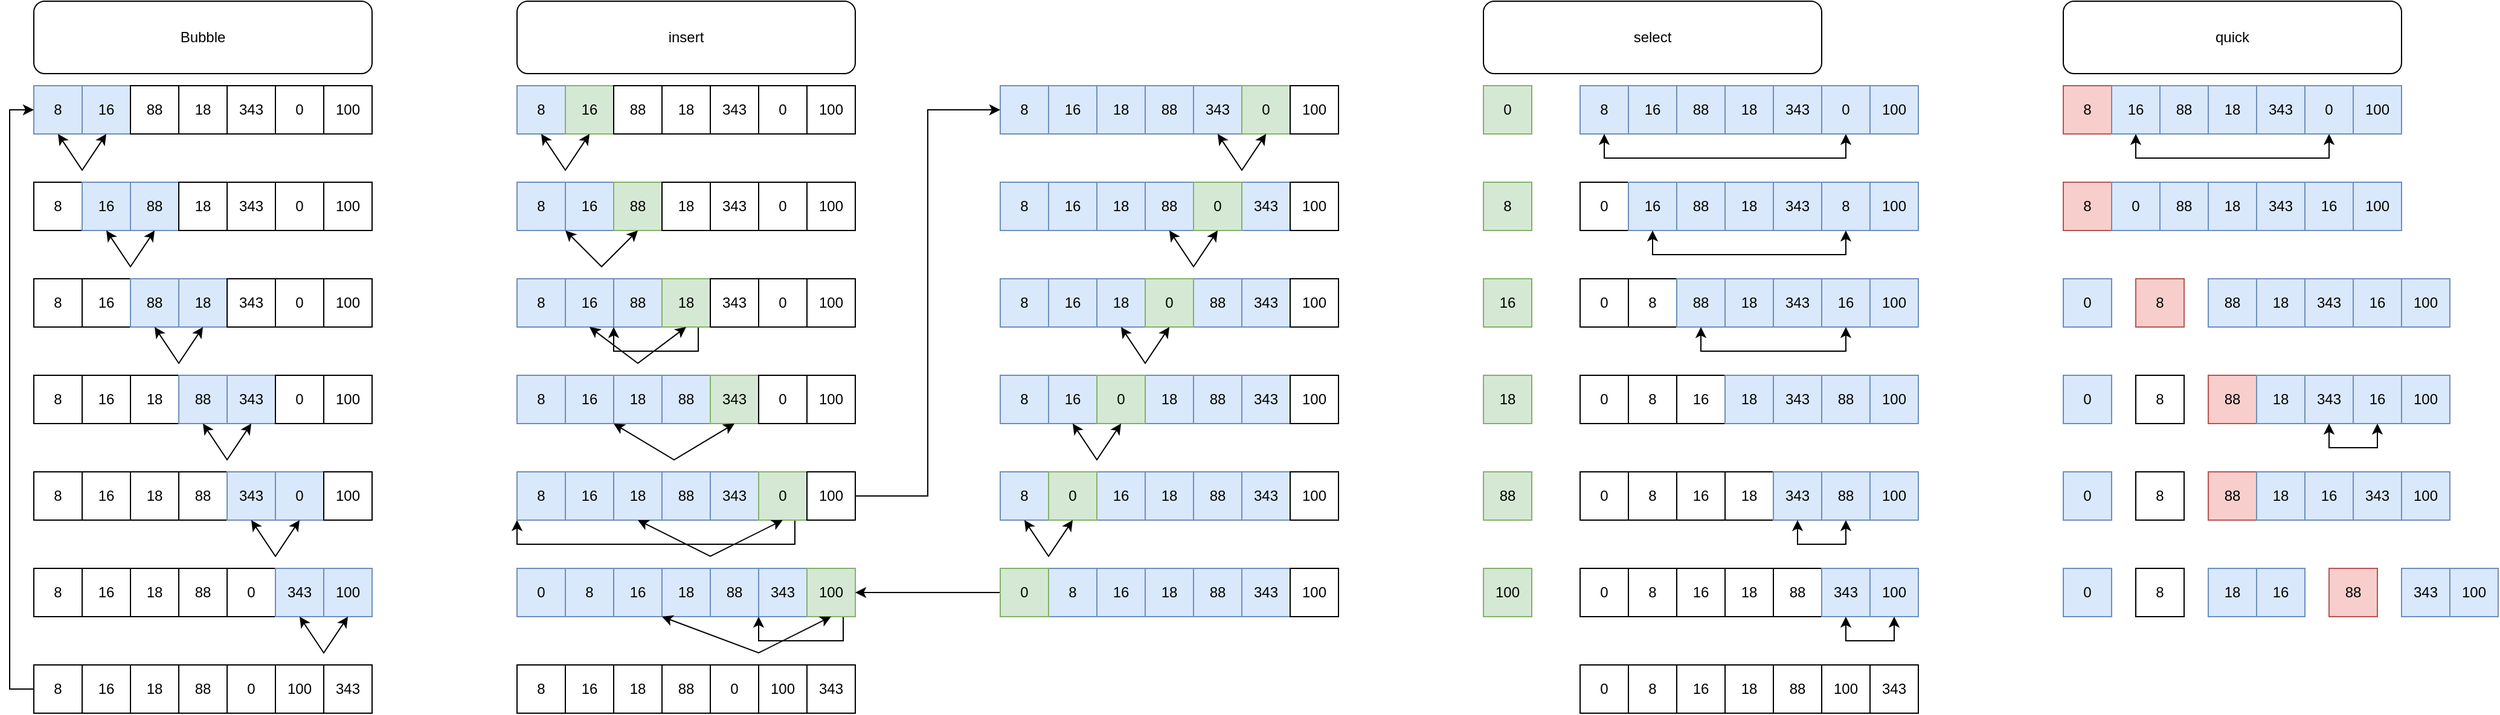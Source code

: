 <mxfile version="21.6.3" type="device">
  <diagram name="페이지-1" id="9Ugc8Tu3NFu7fM_Yn_jP">
    <mxGraphModel dx="989" dy="545" grid="1" gridSize="10" guides="1" tooltips="1" connect="1" arrows="1" fold="1" page="1" pageScale="1" pageWidth="827" pageHeight="1169" math="0" shadow="0">
      <root>
        <mxCell id="0" />
        <mxCell id="1" parent="0" />
        <mxCell id="U962CbWCgU4uKYsuo5xB-1" value="8" style="rounded=0;whiteSpace=wrap;html=1;fillColor=#dae8fc;strokeColor=#6c8ebf;" vertex="1" parent="1">
          <mxGeometry x="40" y="80" width="40" height="40" as="geometry" />
        </mxCell>
        <mxCell id="U962CbWCgU4uKYsuo5xB-2" value="16" style="rounded=0;whiteSpace=wrap;html=1;fillColor=#dae8fc;strokeColor=#6c8ebf;" vertex="1" parent="1">
          <mxGeometry x="80" y="80" width="40" height="40" as="geometry" />
        </mxCell>
        <mxCell id="U962CbWCgU4uKYsuo5xB-3" value="88" style="rounded=0;whiteSpace=wrap;html=1;" vertex="1" parent="1">
          <mxGeometry x="120" y="80" width="40" height="40" as="geometry" />
        </mxCell>
        <mxCell id="U962CbWCgU4uKYsuo5xB-4" value="18" style="rounded=0;whiteSpace=wrap;html=1;" vertex="1" parent="1">
          <mxGeometry x="160" y="80" width="40" height="40" as="geometry" />
        </mxCell>
        <mxCell id="U962CbWCgU4uKYsuo5xB-5" value="343" style="rounded=0;whiteSpace=wrap;html=1;" vertex="1" parent="1">
          <mxGeometry x="200" y="80" width="40" height="40" as="geometry" />
        </mxCell>
        <mxCell id="U962CbWCgU4uKYsuo5xB-6" value="0" style="rounded=0;whiteSpace=wrap;html=1;" vertex="1" parent="1">
          <mxGeometry x="240" y="80" width="40" height="40" as="geometry" />
        </mxCell>
        <mxCell id="U962CbWCgU4uKYsuo5xB-7" value="100" style="rounded=0;whiteSpace=wrap;html=1;" vertex="1" parent="1">
          <mxGeometry x="280" y="80" width="40" height="40" as="geometry" />
        </mxCell>
        <mxCell id="U962CbWCgU4uKYsuo5xB-9" value="" style="endArrow=classic;startArrow=classic;html=1;rounded=0;entryX=0.5;entryY=1;entryDx=0;entryDy=0;exitX=0.5;exitY=1;exitDx=0;exitDy=0;" edge="1" parent="1" source="U962CbWCgU4uKYsuo5xB-1" target="U962CbWCgU4uKYsuo5xB-2">
          <mxGeometry width="50" height="50" relative="1" as="geometry">
            <mxPoint x="40" y="150" as="sourcePoint" />
            <mxPoint x="110" y="140" as="targetPoint" />
            <Array as="points">
              <mxPoint x="80" y="150" />
            </Array>
          </mxGeometry>
        </mxCell>
        <mxCell id="U962CbWCgU4uKYsuo5xB-10" value="8" style="rounded=0;whiteSpace=wrap;html=1;" vertex="1" parent="1">
          <mxGeometry x="40" y="160" width="40" height="40" as="geometry" />
        </mxCell>
        <mxCell id="U962CbWCgU4uKYsuo5xB-11" value="16" style="rounded=0;whiteSpace=wrap;html=1;fillColor=#dae8fc;strokeColor=#6c8ebf;" vertex="1" parent="1">
          <mxGeometry x="80" y="160" width="40" height="40" as="geometry" />
        </mxCell>
        <mxCell id="U962CbWCgU4uKYsuo5xB-12" value="88" style="rounded=0;whiteSpace=wrap;html=1;fillColor=#dae8fc;strokeColor=#6c8ebf;" vertex="1" parent="1">
          <mxGeometry x="120" y="160" width="40" height="40" as="geometry" />
        </mxCell>
        <mxCell id="U962CbWCgU4uKYsuo5xB-13" value="18" style="rounded=0;whiteSpace=wrap;html=1;" vertex="1" parent="1">
          <mxGeometry x="160" y="160" width="40" height="40" as="geometry" />
        </mxCell>
        <mxCell id="U962CbWCgU4uKYsuo5xB-14" value="343" style="rounded=0;whiteSpace=wrap;html=1;" vertex="1" parent="1">
          <mxGeometry x="200" y="160" width="40" height="40" as="geometry" />
        </mxCell>
        <mxCell id="U962CbWCgU4uKYsuo5xB-15" value="0" style="rounded=0;whiteSpace=wrap;html=1;" vertex="1" parent="1">
          <mxGeometry x="240" y="160" width="40" height="40" as="geometry" />
        </mxCell>
        <mxCell id="U962CbWCgU4uKYsuo5xB-16" value="100" style="rounded=0;whiteSpace=wrap;html=1;" vertex="1" parent="1">
          <mxGeometry x="280" y="160" width="40" height="40" as="geometry" />
        </mxCell>
        <mxCell id="U962CbWCgU4uKYsuo5xB-17" value="" style="endArrow=classic;startArrow=classic;html=1;rounded=0;entryX=0.5;entryY=1;entryDx=0;entryDy=0;exitX=0.5;exitY=1;exitDx=0;exitDy=0;" edge="1" parent="1">
          <mxGeometry width="50" height="50" relative="1" as="geometry">
            <mxPoint x="100" y="200" as="sourcePoint" />
            <mxPoint x="140" y="200" as="targetPoint" />
            <Array as="points">
              <mxPoint x="120" y="230" />
            </Array>
          </mxGeometry>
        </mxCell>
        <mxCell id="U962CbWCgU4uKYsuo5xB-18" value="8" style="rounded=0;whiteSpace=wrap;html=1;" vertex="1" parent="1">
          <mxGeometry x="40" y="240" width="40" height="40" as="geometry" />
        </mxCell>
        <mxCell id="U962CbWCgU4uKYsuo5xB-19" value="16" style="rounded=0;whiteSpace=wrap;html=1;" vertex="1" parent="1">
          <mxGeometry x="80" y="240" width="40" height="40" as="geometry" />
        </mxCell>
        <mxCell id="U962CbWCgU4uKYsuo5xB-20" value="88" style="rounded=0;whiteSpace=wrap;html=1;fillColor=#dae8fc;strokeColor=#6c8ebf;" vertex="1" parent="1">
          <mxGeometry x="120" y="240" width="40" height="40" as="geometry" />
        </mxCell>
        <mxCell id="U962CbWCgU4uKYsuo5xB-21" value="18" style="rounded=0;whiteSpace=wrap;html=1;fillColor=#dae8fc;strokeColor=#6c8ebf;" vertex="1" parent="1">
          <mxGeometry x="160" y="240" width="40" height="40" as="geometry" />
        </mxCell>
        <mxCell id="U962CbWCgU4uKYsuo5xB-22" value="343" style="rounded=0;whiteSpace=wrap;html=1;" vertex="1" parent="1">
          <mxGeometry x="200" y="240" width="40" height="40" as="geometry" />
        </mxCell>
        <mxCell id="U962CbWCgU4uKYsuo5xB-23" value="0" style="rounded=0;whiteSpace=wrap;html=1;" vertex="1" parent="1">
          <mxGeometry x="240" y="240" width="40" height="40" as="geometry" />
        </mxCell>
        <mxCell id="U962CbWCgU4uKYsuo5xB-24" value="100" style="rounded=0;whiteSpace=wrap;html=1;" vertex="1" parent="1">
          <mxGeometry x="280" y="240" width="40" height="40" as="geometry" />
        </mxCell>
        <mxCell id="U962CbWCgU4uKYsuo5xB-25" value="" style="endArrow=classic;startArrow=classic;html=1;rounded=0;entryX=0.5;entryY=1;entryDx=0;entryDy=0;exitX=0.5;exitY=1;exitDx=0;exitDy=0;" edge="1" parent="1">
          <mxGeometry width="50" height="50" relative="1" as="geometry">
            <mxPoint x="140" y="280" as="sourcePoint" />
            <mxPoint x="180" y="280" as="targetPoint" />
            <Array as="points">
              <mxPoint x="160" y="310" />
            </Array>
          </mxGeometry>
        </mxCell>
        <mxCell id="U962CbWCgU4uKYsuo5xB-26" value="8" style="rounded=0;whiteSpace=wrap;html=1;" vertex="1" parent="1">
          <mxGeometry x="40" y="320" width="40" height="40" as="geometry" />
        </mxCell>
        <mxCell id="U962CbWCgU4uKYsuo5xB-27" value="16" style="rounded=0;whiteSpace=wrap;html=1;" vertex="1" parent="1">
          <mxGeometry x="80" y="320" width="40" height="40" as="geometry" />
        </mxCell>
        <mxCell id="U962CbWCgU4uKYsuo5xB-28" value="18" style="rounded=0;whiteSpace=wrap;html=1;" vertex="1" parent="1">
          <mxGeometry x="120" y="320" width="40" height="40" as="geometry" />
        </mxCell>
        <mxCell id="U962CbWCgU4uKYsuo5xB-29" value="88" style="rounded=0;whiteSpace=wrap;html=1;fillColor=#dae8fc;strokeColor=#6c8ebf;" vertex="1" parent="1">
          <mxGeometry x="160" y="320" width="40" height="40" as="geometry" />
        </mxCell>
        <mxCell id="U962CbWCgU4uKYsuo5xB-30" value="343" style="rounded=0;whiteSpace=wrap;html=1;fillColor=#dae8fc;strokeColor=#6c8ebf;" vertex="1" parent="1">
          <mxGeometry x="200" y="320" width="40" height="40" as="geometry" />
        </mxCell>
        <mxCell id="U962CbWCgU4uKYsuo5xB-31" value="0" style="rounded=0;whiteSpace=wrap;html=1;" vertex="1" parent="1">
          <mxGeometry x="240" y="320" width="40" height="40" as="geometry" />
        </mxCell>
        <mxCell id="U962CbWCgU4uKYsuo5xB-32" value="100" style="rounded=0;whiteSpace=wrap;html=1;" vertex="1" parent="1">
          <mxGeometry x="280" y="320" width="40" height="40" as="geometry" />
        </mxCell>
        <mxCell id="U962CbWCgU4uKYsuo5xB-33" value="" style="endArrow=classic;startArrow=classic;html=1;rounded=0;entryX=0.5;entryY=1;entryDx=0;entryDy=0;exitX=0.5;exitY=1;exitDx=0;exitDy=0;" edge="1" parent="1">
          <mxGeometry width="50" height="50" relative="1" as="geometry">
            <mxPoint x="180" y="360" as="sourcePoint" />
            <mxPoint x="220" y="360" as="targetPoint" />
            <Array as="points">
              <mxPoint x="200" y="390" />
            </Array>
          </mxGeometry>
        </mxCell>
        <mxCell id="U962CbWCgU4uKYsuo5xB-34" value="8" style="rounded=0;whiteSpace=wrap;html=1;" vertex="1" parent="1">
          <mxGeometry x="40" y="400" width="40" height="40" as="geometry" />
        </mxCell>
        <mxCell id="U962CbWCgU4uKYsuo5xB-35" value="16" style="rounded=0;whiteSpace=wrap;html=1;" vertex="1" parent="1">
          <mxGeometry x="80" y="400" width="40" height="40" as="geometry" />
        </mxCell>
        <mxCell id="U962CbWCgU4uKYsuo5xB-36" value="18" style="rounded=0;whiteSpace=wrap;html=1;" vertex="1" parent="1">
          <mxGeometry x="120" y="400" width="40" height="40" as="geometry" />
        </mxCell>
        <mxCell id="U962CbWCgU4uKYsuo5xB-37" value="88" style="rounded=0;whiteSpace=wrap;html=1;" vertex="1" parent="1">
          <mxGeometry x="160" y="400" width="40" height="40" as="geometry" />
        </mxCell>
        <mxCell id="U962CbWCgU4uKYsuo5xB-38" value="343" style="rounded=0;whiteSpace=wrap;html=1;fillColor=#dae8fc;strokeColor=#6c8ebf;" vertex="1" parent="1">
          <mxGeometry x="200" y="400" width="40" height="40" as="geometry" />
        </mxCell>
        <mxCell id="U962CbWCgU4uKYsuo5xB-39" value="0" style="rounded=0;whiteSpace=wrap;html=1;fillColor=#dae8fc;strokeColor=#6c8ebf;" vertex="1" parent="1">
          <mxGeometry x="240" y="400" width="40" height="40" as="geometry" />
        </mxCell>
        <mxCell id="U962CbWCgU4uKYsuo5xB-40" value="100" style="rounded=0;whiteSpace=wrap;html=1;" vertex="1" parent="1">
          <mxGeometry x="280" y="400" width="40" height="40" as="geometry" />
        </mxCell>
        <mxCell id="U962CbWCgU4uKYsuo5xB-41" value="" style="endArrow=classic;startArrow=classic;html=1;rounded=0;entryX=0.5;entryY=1;entryDx=0;entryDy=0;exitX=0.5;exitY=1;exitDx=0;exitDy=0;" edge="1" parent="1">
          <mxGeometry width="50" height="50" relative="1" as="geometry">
            <mxPoint x="220" y="440" as="sourcePoint" />
            <mxPoint x="260" y="440" as="targetPoint" />
            <Array as="points">
              <mxPoint x="240" y="470" />
            </Array>
          </mxGeometry>
        </mxCell>
        <mxCell id="U962CbWCgU4uKYsuo5xB-42" value="8" style="rounded=0;whiteSpace=wrap;html=1;" vertex="1" parent="1">
          <mxGeometry x="40" y="480" width="40" height="40" as="geometry" />
        </mxCell>
        <mxCell id="U962CbWCgU4uKYsuo5xB-43" value="16" style="rounded=0;whiteSpace=wrap;html=1;" vertex="1" parent="1">
          <mxGeometry x="80" y="480" width="40" height="40" as="geometry" />
        </mxCell>
        <mxCell id="U962CbWCgU4uKYsuo5xB-44" value="18" style="rounded=0;whiteSpace=wrap;html=1;" vertex="1" parent="1">
          <mxGeometry x="120" y="480" width="40" height="40" as="geometry" />
        </mxCell>
        <mxCell id="U962CbWCgU4uKYsuo5xB-45" value="88" style="rounded=0;whiteSpace=wrap;html=1;" vertex="1" parent="1">
          <mxGeometry x="160" y="480" width="40" height="40" as="geometry" />
        </mxCell>
        <mxCell id="U962CbWCgU4uKYsuo5xB-46" value="0" style="rounded=0;whiteSpace=wrap;html=1;" vertex="1" parent="1">
          <mxGeometry x="200" y="480" width="40" height="40" as="geometry" />
        </mxCell>
        <mxCell id="U962CbWCgU4uKYsuo5xB-47" value="343" style="rounded=0;whiteSpace=wrap;html=1;fillColor=#dae8fc;strokeColor=#6c8ebf;" vertex="1" parent="1">
          <mxGeometry x="240" y="480" width="40" height="40" as="geometry" />
        </mxCell>
        <mxCell id="U962CbWCgU4uKYsuo5xB-48" value="100" style="rounded=0;whiteSpace=wrap;html=1;fillColor=#dae8fc;strokeColor=#6c8ebf;" vertex="1" parent="1">
          <mxGeometry x="280" y="480" width="40" height="40" as="geometry" />
        </mxCell>
        <mxCell id="U962CbWCgU4uKYsuo5xB-49" value="" style="endArrow=classic;startArrow=classic;html=1;rounded=0;entryX=0.5;entryY=1;entryDx=0;entryDy=0;exitX=0.5;exitY=1;exitDx=0;exitDy=0;" edge="1" parent="1">
          <mxGeometry width="50" height="50" relative="1" as="geometry">
            <mxPoint x="260" y="520" as="sourcePoint" />
            <mxPoint x="300" y="520" as="targetPoint" />
            <Array as="points">
              <mxPoint x="280" y="550" />
            </Array>
          </mxGeometry>
        </mxCell>
        <mxCell id="U962CbWCgU4uKYsuo5xB-58" style="edgeStyle=orthogonalEdgeStyle;rounded=0;orthogonalLoop=1;jettySize=auto;html=1;exitX=0;exitY=0.5;exitDx=0;exitDy=0;entryX=0;entryY=0.5;entryDx=0;entryDy=0;" edge="1" parent="1" source="U962CbWCgU4uKYsuo5xB-50" target="U962CbWCgU4uKYsuo5xB-1">
          <mxGeometry relative="1" as="geometry" />
        </mxCell>
        <mxCell id="U962CbWCgU4uKYsuo5xB-50" value="8" style="rounded=0;whiteSpace=wrap;html=1;" vertex="1" parent="1">
          <mxGeometry x="40" y="560" width="40" height="40" as="geometry" />
        </mxCell>
        <mxCell id="U962CbWCgU4uKYsuo5xB-51" value="16" style="rounded=0;whiteSpace=wrap;html=1;" vertex="1" parent="1">
          <mxGeometry x="80" y="560" width="40" height="40" as="geometry" />
        </mxCell>
        <mxCell id="U962CbWCgU4uKYsuo5xB-52" value="18" style="rounded=0;whiteSpace=wrap;html=1;" vertex="1" parent="1">
          <mxGeometry x="120" y="560" width="40" height="40" as="geometry" />
        </mxCell>
        <mxCell id="U962CbWCgU4uKYsuo5xB-53" value="88" style="rounded=0;whiteSpace=wrap;html=1;" vertex="1" parent="1">
          <mxGeometry x="160" y="560" width="40" height="40" as="geometry" />
        </mxCell>
        <mxCell id="U962CbWCgU4uKYsuo5xB-54" value="0" style="rounded=0;whiteSpace=wrap;html=1;" vertex="1" parent="1">
          <mxGeometry x="200" y="560" width="40" height="40" as="geometry" />
        </mxCell>
        <mxCell id="U962CbWCgU4uKYsuo5xB-55" value="100" style="rounded=0;whiteSpace=wrap;html=1;" vertex="1" parent="1">
          <mxGeometry x="240" y="560" width="40" height="40" as="geometry" />
        </mxCell>
        <mxCell id="U962CbWCgU4uKYsuo5xB-56" value="343" style="rounded=0;whiteSpace=wrap;html=1;" vertex="1" parent="1">
          <mxGeometry x="280" y="560" width="40" height="40" as="geometry" />
        </mxCell>
        <mxCell id="U962CbWCgU4uKYsuo5xB-59" value="8" style="rounded=0;whiteSpace=wrap;html=1;fillColor=#dae8fc;strokeColor=#6c8ebf;" vertex="1" parent="1">
          <mxGeometry x="440" y="80" width="40" height="40" as="geometry" />
        </mxCell>
        <mxCell id="U962CbWCgU4uKYsuo5xB-60" value="16" style="rounded=0;whiteSpace=wrap;html=1;fillColor=#d5e8d4;strokeColor=#82b366;" vertex="1" parent="1">
          <mxGeometry x="480" y="80" width="40" height="40" as="geometry" />
        </mxCell>
        <mxCell id="U962CbWCgU4uKYsuo5xB-61" value="88" style="rounded=0;whiteSpace=wrap;html=1;" vertex="1" parent="1">
          <mxGeometry x="520" y="80" width="40" height="40" as="geometry" />
        </mxCell>
        <mxCell id="U962CbWCgU4uKYsuo5xB-62" value="18" style="rounded=0;whiteSpace=wrap;html=1;" vertex="1" parent="1">
          <mxGeometry x="560" y="80" width="40" height="40" as="geometry" />
        </mxCell>
        <mxCell id="U962CbWCgU4uKYsuo5xB-63" value="343" style="rounded=0;whiteSpace=wrap;html=1;" vertex="1" parent="1">
          <mxGeometry x="600" y="80" width="40" height="40" as="geometry" />
        </mxCell>
        <mxCell id="U962CbWCgU4uKYsuo5xB-64" value="0" style="rounded=0;whiteSpace=wrap;html=1;" vertex="1" parent="1">
          <mxGeometry x="640" y="80" width="40" height="40" as="geometry" />
        </mxCell>
        <mxCell id="U962CbWCgU4uKYsuo5xB-65" value="100" style="rounded=0;whiteSpace=wrap;html=1;" vertex="1" parent="1">
          <mxGeometry x="680" y="80" width="40" height="40" as="geometry" />
        </mxCell>
        <mxCell id="U962CbWCgU4uKYsuo5xB-66" value="Bubble" style="rounded=1;whiteSpace=wrap;html=1;" vertex="1" parent="1">
          <mxGeometry x="40" y="10" width="280" height="60" as="geometry" />
        </mxCell>
        <mxCell id="U962CbWCgU4uKYsuo5xB-67" value="insert" style="rounded=1;whiteSpace=wrap;html=1;" vertex="1" parent="1">
          <mxGeometry x="440" y="10" width="280" height="60" as="geometry" />
        </mxCell>
        <mxCell id="U962CbWCgU4uKYsuo5xB-69" value="" style="endArrow=classic;startArrow=classic;html=1;rounded=0;entryX=0.5;entryY=1;entryDx=0;entryDy=0;exitX=0.5;exitY=1;exitDx=0;exitDy=0;" edge="1" parent="1">
          <mxGeometry width="50" height="50" relative="1" as="geometry">
            <mxPoint x="460" y="120" as="sourcePoint" />
            <mxPoint x="500" y="120" as="targetPoint" />
            <Array as="points">
              <mxPoint x="480" y="150" />
            </Array>
          </mxGeometry>
        </mxCell>
        <mxCell id="U962CbWCgU4uKYsuo5xB-70" value="8" style="rounded=0;whiteSpace=wrap;html=1;fillColor=#dae8fc;strokeColor=#6c8ebf;" vertex="1" parent="1">
          <mxGeometry x="440" y="160" width="40" height="40" as="geometry" />
        </mxCell>
        <mxCell id="U962CbWCgU4uKYsuo5xB-71" value="16" style="rounded=0;whiteSpace=wrap;html=1;fillColor=#dae8fc;strokeColor=#6c8ebf;" vertex="1" parent="1">
          <mxGeometry x="480" y="160" width="40" height="40" as="geometry" />
        </mxCell>
        <mxCell id="U962CbWCgU4uKYsuo5xB-72" value="88" style="rounded=0;whiteSpace=wrap;html=1;fillColor=#d5e8d4;strokeColor=#82b366;" vertex="1" parent="1">
          <mxGeometry x="520" y="160" width="40" height="40" as="geometry" />
        </mxCell>
        <mxCell id="U962CbWCgU4uKYsuo5xB-73" value="18" style="rounded=0;whiteSpace=wrap;html=1;" vertex="1" parent="1">
          <mxGeometry x="560" y="160" width="40" height="40" as="geometry" />
        </mxCell>
        <mxCell id="U962CbWCgU4uKYsuo5xB-74" value="343" style="rounded=0;whiteSpace=wrap;html=1;" vertex="1" parent="1">
          <mxGeometry x="600" y="160" width="40" height="40" as="geometry" />
        </mxCell>
        <mxCell id="U962CbWCgU4uKYsuo5xB-75" value="0" style="rounded=0;whiteSpace=wrap;html=1;" vertex="1" parent="1">
          <mxGeometry x="640" y="160" width="40" height="40" as="geometry" />
        </mxCell>
        <mxCell id="U962CbWCgU4uKYsuo5xB-76" value="100" style="rounded=0;whiteSpace=wrap;html=1;" vertex="1" parent="1">
          <mxGeometry x="680" y="160" width="40" height="40" as="geometry" />
        </mxCell>
        <mxCell id="U962CbWCgU4uKYsuo5xB-77" value="" style="endArrow=classic;startArrow=classic;html=1;rounded=0;entryX=0.5;entryY=1;entryDx=0;entryDy=0;exitX=1;exitY=1;exitDx=0;exitDy=0;" edge="1" parent="1" source="U962CbWCgU4uKYsuo5xB-70" target="U962CbWCgU4uKYsuo5xB-72">
          <mxGeometry width="50" height="50" relative="1" as="geometry">
            <mxPoint x="460" y="200" as="sourcePoint" />
            <mxPoint x="500" y="200" as="targetPoint" />
            <Array as="points">
              <mxPoint x="510" y="230" />
            </Array>
          </mxGeometry>
        </mxCell>
        <mxCell id="U962CbWCgU4uKYsuo5xB-78" value="8" style="rounded=0;whiteSpace=wrap;html=1;fillColor=#dae8fc;strokeColor=#6c8ebf;" vertex="1" parent="1">
          <mxGeometry x="440" y="240" width="40" height="40" as="geometry" />
        </mxCell>
        <mxCell id="U962CbWCgU4uKYsuo5xB-79" value="16" style="rounded=0;whiteSpace=wrap;html=1;fillColor=#dae8fc;strokeColor=#6c8ebf;" vertex="1" parent="1">
          <mxGeometry x="480" y="240" width="40" height="40" as="geometry" />
        </mxCell>
        <mxCell id="U962CbWCgU4uKYsuo5xB-80" value="88" style="rounded=0;whiteSpace=wrap;html=1;fillColor=#dae8fc;strokeColor=#6c8ebf;" vertex="1" parent="1">
          <mxGeometry x="520" y="240" width="40" height="40" as="geometry" />
        </mxCell>
        <mxCell id="U962CbWCgU4uKYsuo5xB-86" style="edgeStyle=orthogonalEdgeStyle;rounded=0;orthogonalLoop=1;jettySize=auto;html=1;exitX=0.75;exitY=1;exitDx=0;exitDy=0;entryX=0;entryY=1;entryDx=0;entryDy=0;" edge="1" parent="1" source="U962CbWCgU4uKYsuo5xB-81" target="U962CbWCgU4uKYsuo5xB-80">
          <mxGeometry relative="1" as="geometry" />
        </mxCell>
        <mxCell id="U962CbWCgU4uKYsuo5xB-81" value="18" style="rounded=0;whiteSpace=wrap;html=1;fillColor=#d5e8d4;strokeColor=#82b366;" vertex="1" parent="1">
          <mxGeometry x="560" y="240" width="40" height="40" as="geometry" />
        </mxCell>
        <mxCell id="U962CbWCgU4uKYsuo5xB-82" value="343" style="rounded=0;whiteSpace=wrap;html=1;" vertex="1" parent="1">
          <mxGeometry x="600" y="240" width="40" height="40" as="geometry" />
        </mxCell>
        <mxCell id="U962CbWCgU4uKYsuo5xB-83" value="0" style="rounded=0;whiteSpace=wrap;html=1;" vertex="1" parent="1">
          <mxGeometry x="640" y="240" width="40" height="40" as="geometry" />
        </mxCell>
        <mxCell id="U962CbWCgU4uKYsuo5xB-84" value="100" style="rounded=0;whiteSpace=wrap;html=1;" vertex="1" parent="1">
          <mxGeometry x="680" y="240" width="40" height="40" as="geometry" />
        </mxCell>
        <mxCell id="U962CbWCgU4uKYsuo5xB-85" value="" style="endArrow=classic;startArrow=classic;html=1;rounded=0;entryX=0.5;entryY=1;entryDx=0;entryDy=0;exitX=0.5;exitY=1;exitDx=0;exitDy=0;" edge="1" parent="1" source="U962CbWCgU4uKYsuo5xB-79" target="U962CbWCgU4uKYsuo5xB-81">
          <mxGeometry width="50" height="50" relative="1" as="geometry">
            <mxPoint x="460" y="280" as="sourcePoint" />
            <mxPoint x="500" y="280" as="targetPoint" />
            <Array as="points">
              <mxPoint x="540" y="310" />
            </Array>
          </mxGeometry>
        </mxCell>
        <mxCell id="U962CbWCgU4uKYsuo5xB-87" value="8" style="rounded=0;whiteSpace=wrap;html=1;fillColor=#dae8fc;strokeColor=#6c8ebf;" vertex="1" parent="1">
          <mxGeometry x="440" y="320" width="40" height="40" as="geometry" />
        </mxCell>
        <mxCell id="U962CbWCgU4uKYsuo5xB-88" value="16" style="rounded=0;whiteSpace=wrap;html=1;fillColor=#dae8fc;strokeColor=#6c8ebf;" vertex="1" parent="1">
          <mxGeometry x="480" y="320" width="40" height="40" as="geometry" />
        </mxCell>
        <mxCell id="U962CbWCgU4uKYsuo5xB-89" value="88" style="rounded=0;whiteSpace=wrap;html=1;fillColor=#dae8fc;strokeColor=#6c8ebf;" vertex="1" parent="1">
          <mxGeometry x="560" y="320" width="40" height="40" as="geometry" />
        </mxCell>
        <mxCell id="U962CbWCgU4uKYsuo5xB-91" value="18" style="rounded=0;whiteSpace=wrap;html=1;fillColor=#dae8fc;strokeColor=#6c8ebf;" vertex="1" parent="1">
          <mxGeometry x="520" y="320" width="40" height="40" as="geometry" />
        </mxCell>
        <mxCell id="U962CbWCgU4uKYsuo5xB-92" value="343" style="rounded=0;whiteSpace=wrap;html=1;fillColor=#d5e8d4;strokeColor=#82b366;" vertex="1" parent="1">
          <mxGeometry x="600" y="320" width="40" height="40" as="geometry" />
        </mxCell>
        <mxCell id="U962CbWCgU4uKYsuo5xB-93" value="0" style="rounded=0;whiteSpace=wrap;html=1;" vertex="1" parent="1">
          <mxGeometry x="640" y="320" width="40" height="40" as="geometry" />
        </mxCell>
        <mxCell id="U962CbWCgU4uKYsuo5xB-94" value="100" style="rounded=0;whiteSpace=wrap;html=1;" vertex="1" parent="1">
          <mxGeometry x="680" y="320" width="40" height="40" as="geometry" />
        </mxCell>
        <mxCell id="U962CbWCgU4uKYsuo5xB-95" value="" style="endArrow=classic;startArrow=classic;html=1;rounded=0;entryX=0.5;entryY=1;entryDx=0;entryDy=0;exitX=1;exitY=1;exitDx=0;exitDy=0;" edge="1" parent="1" source="U962CbWCgU4uKYsuo5xB-88" target="U962CbWCgU4uKYsuo5xB-92">
          <mxGeometry width="50" height="50" relative="1" as="geometry">
            <mxPoint x="460" y="360" as="sourcePoint" />
            <mxPoint x="500" y="360" as="targetPoint" />
            <Array as="points">
              <mxPoint x="570" y="390" />
            </Array>
          </mxGeometry>
        </mxCell>
        <mxCell id="U962CbWCgU4uKYsuo5xB-96" value="8" style="rounded=0;whiteSpace=wrap;html=1;fillColor=#dae8fc;strokeColor=#6c8ebf;" vertex="1" parent="1">
          <mxGeometry x="440" y="400" width="40" height="40" as="geometry" />
        </mxCell>
        <mxCell id="U962CbWCgU4uKYsuo5xB-97" value="16" style="rounded=0;whiteSpace=wrap;html=1;fillColor=#dae8fc;strokeColor=#6c8ebf;" vertex="1" parent="1">
          <mxGeometry x="480" y="400" width="40" height="40" as="geometry" />
        </mxCell>
        <mxCell id="U962CbWCgU4uKYsuo5xB-98" value="88" style="rounded=0;whiteSpace=wrap;html=1;fillColor=#dae8fc;strokeColor=#6c8ebf;" vertex="1" parent="1">
          <mxGeometry x="560" y="400" width="40" height="40" as="geometry" />
        </mxCell>
        <mxCell id="U962CbWCgU4uKYsuo5xB-99" value="18" style="rounded=0;whiteSpace=wrap;html=1;fillColor=#dae8fc;strokeColor=#6c8ebf;" vertex="1" parent="1">
          <mxGeometry x="520" y="400" width="40" height="40" as="geometry" />
        </mxCell>
        <mxCell id="U962CbWCgU4uKYsuo5xB-100" value="343" style="rounded=0;whiteSpace=wrap;html=1;fillColor=#dae8fc;strokeColor=#6c8ebf;" vertex="1" parent="1">
          <mxGeometry x="600" y="400" width="40" height="40" as="geometry" />
        </mxCell>
        <mxCell id="U962CbWCgU4uKYsuo5xB-104" style="edgeStyle=orthogonalEdgeStyle;rounded=0;orthogonalLoop=1;jettySize=auto;html=1;exitX=0.75;exitY=1;exitDx=0;exitDy=0;entryX=0;entryY=1;entryDx=0;entryDy=0;" edge="1" parent="1" source="U962CbWCgU4uKYsuo5xB-101" target="U962CbWCgU4uKYsuo5xB-96">
          <mxGeometry relative="1" as="geometry" />
        </mxCell>
        <mxCell id="U962CbWCgU4uKYsuo5xB-101" value="0" style="rounded=0;whiteSpace=wrap;html=1;fillColor=#d5e8d4;strokeColor=#82b366;" vertex="1" parent="1">
          <mxGeometry x="640" y="400" width="40" height="40" as="geometry" />
        </mxCell>
        <mxCell id="U962CbWCgU4uKYsuo5xB-133" style="edgeStyle=orthogonalEdgeStyle;rounded=0;orthogonalLoop=1;jettySize=auto;html=1;exitX=1;exitY=0.5;exitDx=0;exitDy=0;entryX=0;entryY=0.5;entryDx=0;entryDy=0;" edge="1" parent="1" source="U962CbWCgU4uKYsuo5xB-102" target="U962CbWCgU4uKYsuo5xB-124">
          <mxGeometry relative="1" as="geometry" />
        </mxCell>
        <mxCell id="U962CbWCgU4uKYsuo5xB-102" value="100" style="rounded=0;whiteSpace=wrap;html=1;" vertex="1" parent="1">
          <mxGeometry x="680" y="400" width="40" height="40" as="geometry" />
        </mxCell>
        <mxCell id="U962CbWCgU4uKYsuo5xB-103" value="" style="endArrow=classic;startArrow=classic;html=1;rounded=0;entryX=0.5;entryY=1;entryDx=0;entryDy=0;exitX=0.5;exitY=1;exitDx=0;exitDy=0;" edge="1" parent="1" source="U962CbWCgU4uKYsuo5xB-99" target="U962CbWCgU4uKYsuo5xB-101">
          <mxGeometry width="50" height="50" relative="1" as="geometry">
            <mxPoint x="460" y="440" as="sourcePoint" />
            <mxPoint x="500" y="440" as="targetPoint" />
            <Array as="points">
              <mxPoint x="600" y="470" />
            </Array>
          </mxGeometry>
        </mxCell>
        <mxCell id="U962CbWCgU4uKYsuo5xB-105" value="8" style="rounded=0;whiteSpace=wrap;html=1;fillColor=#dae8fc;strokeColor=#6c8ebf;" vertex="1" parent="1">
          <mxGeometry x="480" y="480" width="40" height="40" as="geometry" />
        </mxCell>
        <mxCell id="U962CbWCgU4uKYsuo5xB-106" value="16" style="rounded=0;whiteSpace=wrap;html=1;fillColor=#dae8fc;strokeColor=#6c8ebf;" vertex="1" parent="1">
          <mxGeometry x="520" y="480" width="40" height="40" as="geometry" />
        </mxCell>
        <mxCell id="U962CbWCgU4uKYsuo5xB-107" value="88" style="rounded=0;whiteSpace=wrap;html=1;fillColor=#dae8fc;strokeColor=#6c8ebf;" vertex="1" parent="1">
          <mxGeometry x="600" y="480" width="40" height="40" as="geometry" />
        </mxCell>
        <mxCell id="U962CbWCgU4uKYsuo5xB-108" value="18" style="rounded=0;whiteSpace=wrap;html=1;fillColor=#dae8fc;strokeColor=#6c8ebf;" vertex="1" parent="1">
          <mxGeometry x="560" y="480" width="40" height="40" as="geometry" />
        </mxCell>
        <mxCell id="U962CbWCgU4uKYsuo5xB-109" value="343" style="rounded=0;whiteSpace=wrap;html=1;fillColor=#dae8fc;strokeColor=#6c8ebf;" vertex="1" parent="1">
          <mxGeometry x="640" y="480" width="40" height="40" as="geometry" />
        </mxCell>
        <mxCell id="U962CbWCgU4uKYsuo5xB-115" style="edgeStyle=orthogonalEdgeStyle;rounded=0;orthogonalLoop=1;jettySize=auto;html=1;exitX=0.75;exitY=1;exitDx=0;exitDy=0;entryX=1;entryY=1;entryDx=0;entryDy=0;" edge="1" parent="1" source="U962CbWCgU4uKYsuo5xB-112" target="U962CbWCgU4uKYsuo5xB-107">
          <mxGeometry relative="1" as="geometry" />
        </mxCell>
        <mxCell id="U962CbWCgU4uKYsuo5xB-112" value="100" style="rounded=0;whiteSpace=wrap;html=1;fillColor=#d5e8d4;strokeColor=#82b366;" vertex="1" parent="1">
          <mxGeometry x="680" y="480" width="40" height="40" as="geometry" />
        </mxCell>
        <mxCell id="U962CbWCgU4uKYsuo5xB-113" value="" style="endArrow=classic;startArrow=classic;html=1;rounded=0;entryX=0.5;entryY=1;entryDx=0;entryDy=0;exitX=1;exitY=1;exitDx=0;exitDy=0;" edge="1" parent="1" source="U962CbWCgU4uKYsuo5xB-106" target="U962CbWCgU4uKYsuo5xB-112">
          <mxGeometry width="50" height="50" relative="1" as="geometry">
            <mxPoint x="460" y="520" as="sourcePoint" />
            <mxPoint x="660" y="520" as="targetPoint" />
            <Array as="points">
              <mxPoint x="640" y="550" />
            </Array>
          </mxGeometry>
        </mxCell>
        <mxCell id="U962CbWCgU4uKYsuo5xB-114" value="0" style="rounded=0;whiteSpace=wrap;html=1;fillColor=#dae8fc;strokeColor=#6c8ebf;" vertex="1" parent="1">
          <mxGeometry x="440" y="480" width="40" height="40" as="geometry" />
        </mxCell>
        <mxCell id="U962CbWCgU4uKYsuo5xB-116" value="8" style="rounded=0;whiteSpace=wrap;html=1;" vertex="1" parent="1">
          <mxGeometry x="440" y="560" width="40" height="40" as="geometry" />
        </mxCell>
        <mxCell id="U962CbWCgU4uKYsuo5xB-117" value="16" style="rounded=0;whiteSpace=wrap;html=1;" vertex="1" parent="1">
          <mxGeometry x="480" y="560" width="40" height="40" as="geometry" />
        </mxCell>
        <mxCell id="U962CbWCgU4uKYsuo5xB-118" value="18" style="rounded=0;whiteSpace=wrap;html=1;" vertex="1" parent="1">
          <mxGeometry x="520" y="560" width="40" height="40" as="geometry" />
        </mxCell>
        <mxCell id="U962CbWCgU4uKYsuo5xB-119" value="88" style="rounded=0;whiteSpace=wrap;html=1;" vertex="1" parent="1">
          <mxGeometry x="560" y="560" width="40" height="40" as="geometry" />
        </mxCell>
        <mxCell id="U962CbWCgU4uKYsuo5xB-120" value="0" style="rounded=0;whiteSpace=wrap;html=1;" vertex="1" parent="1">
          <mxGeometry x="600" y="560" width="40" height="40" as="geometry" />
        </mxCell>
        <mxCell id="U962CbWCgU4uKYsuo5xB-121" value="100" style="rounded=0;whiteSpace=wrap;html=1;" vertex="1" parent="1">
          <mxGeometry x="640" y="560" width="40" height="40" as="geometry" />
        </mxCell>
        <mxCell id="U962CbWCgU4uKYsuo5xB-122" value="343" style="rounded=0;whiteSpace=wrap;html=1;" vertex="1" parent="1">
          <mxGeometry x="680" y="560" width="40" height="40" as="geometry" />
        </mxCell>
        <mxCell id="U962CbWCgU4uKYsuo5xB-124" value="8" style="rounded=0;whiteSpace=wrap;html=1;fillColor=#dae8fc;strokeColor=#6c8ebf;" vertex="1" parent="1">
          <mxGeometry x="840" y="80" width="40" height="40" as="geometry" />
        </mxCell>
        <mxCell id="U962CbWCgU4uKYsuo5xB-125" value="16" style="rounded=0;whiteSpace=wrap;html=1;fillColor=#dae8fc;strokeColor=#6c8ebf;" vertex="1" parent="1">
          <mxGeometry x="880" y="80" width="40" height="40" as="geometry" />
        </mxCell>
        <mxCell id="U962CbWCgU4uKYsuo5xB-126" value="88" style="rounded=0;whiteSpace=wrap;html=1;fillColor=#dae8fc;strokeColor=#6c8ebf;" vertex="1" parent="1">
          <mxGeometry x="960" y="80" width="40" height="40" as="geometry" />
        </mxCell>
        <mxCell id="U962CbWCgU4uKYsuo5xB-127" value="18" style="rounded=0;whiteSpace=wrap;html=1;fillColor=#dae8fc;strokeColor=#6c8ebf;" vertex="1" parent="1">
          <mxGeometry x="920" y="80" width="40" height="40" as="geometry" />
        </mxCell>
        <mxCell id="U962CbWCgU4uKYsuo5xB-128" value="343" style="rounded=0;whiteSpace=wrap;html=1;fillColor=#dae8fc;strokeColor=#6c8ebf;" vertex="1" parent="1">
          <mxGeometry x="1000" y="80" width="40" height="40" as="geometry" />
        </mxCell>
        <mxCell id="U962CbWCgU4uKYsuo5xB-130" value="0" style="rounded=0;whiteSpace=wrap;html=1;fillColor=#d5e8d4;strokeColor=#82b366;" vertex="1" parent="1">
          <mxGeometry x="1040" y="80" width="40" height="40" as="geometry" />
        </mxCell>
        <mxCell id="U962CbWCgU4uKYsuo5xB-131" value="100" style="rounded=0;whiteSpace=wrap;html=1;" vertex="1" parent="1">
          <mxGeometry x="1080" y="80" width="40" height="40" as="geometry" />
        </mxCell>
        <mxCell id="U962CbWCgU4uKYsuo5xB-132" value="" style="endArrow=classic;startArrow=classic;html=1;rounded=0;entryX=0.5;entryY=1;entryDx=0;entryDy=0;exitX=0.5;exitY=1;exitDx=0;exitDy=0;" edge="1" parent="1" source="U962CbWCgU4uKYsuo5xB-128" target="U962CbWCgU4uKYsuo5xB-130">
          <mxGeometry width="50" height="50" relative="1" as="geometry">
            <mxPoint x="860" y="120" as="sourcePoint" />
            <mxPoint x="900" y="120" as="targetPoint" />
            <Array as="points">
              <mxPoint x="1040" y="150" />
            </Array>
          </mxGeometry>
        </mxCell>
        <mxCell id="U962CbWCgU4uKYsuo5xB-134" value="8" style="rounded=0;whiteSpace=wrap;html=1;fillColor=#dae8fc;strokeColor=#6c8ebf;" vertex="1" parent="1">
          <mxGeometry x="840" y="160" width="40" height="40" as="geometry" />
        </mxCell>
        <mxCell id="U962CbWCgU4uKYsuo5xB-135" value="16" style="rounded=0;whiteSpace=wrap;html=1;fillColor=#dae8fc;strokeColor=#6c8ebf;" vertex="1" parent="1">
          <mxGeometry x="880" y="160" width="40" height="40" as="geometry" />
        </mxCell>
        <mxCell id="U962CbWCgU4uKYsuo5xB-136" value="88" style="rounded=0;whiteSpace=wrap;html=1;fillColor=#dae8fc;strokeColor=#6c8ebf;" vertex="1" parent="1">
          <mxGeometry x="960" y="160" width="40" height="40" as="geometry" />
        </mxCell>
        <mxCell id="U962CbWCgU4uKYsuo5xB-137" value="18" style="rounded=0;whiteSpace=wrap;html=1;fillColor=#dae8fc;strokeColor=#6c8ebf;" vertex="1" parent="1">
          <mxGeometry x="920" y="160" width="40" height="40" as="geometry" />
        </mxCell>
        <mxCell id="U962CbWCgU4uKYsuo5xB-138" value="343" style="rounded=0;whiteSpace=wrap;html=1;fillColor=#dae8fc;strokeColor=#6c8ebf;" vertex="1" parent="1">
          <mxGeometry x="1040" y="160" width="40" height="40" as="geometry" />
        </mxCell>
        <mxCell id="U962CbWCgU4uKYsuo5xB-139" value="0" style="rounded=0;whiteSpace=wrap;html=1;fillColor=#d5e8d4;strokeColor=#82b366;" vertex="1" parent="1">
          <mxGeometry x="1000" y="160" width="40" height="40" as="geometry" />
        </mxCell>
        <mxCell id="U962CbWCgU4uKYsuo5xB-140" value="100" style="rounded=0;whiteSpace=wrap;html=1;" vertex="1" parent="1">
          <mxGeometry x="1080" y="160" width="40" height="40" as="geometry" />
        </mxCell>
        <mxCell id="U962CbWCgU4uKYsuo5xB-141" value="" style="endArrow=classic;startArrow=classic;html=1;rounded=0;entryX=0.5;entryY=1;entryDx=0;entryDy=0;exitX=0.5;exitY=1;exitDx=0;exitDy=0;" edge="1" parent="1">
          <mxGeometry width="50" height="50" relative="1" as="geometry">
            <mxPoint x="1020" y="200" as="sourcePoint" />
            <mxPoint x="980" y="200" as="targetPoint" />
            <Array as="points">
              <mxPoint x="1000" y="230" />
            </Array>
          </mxGeometry>
        </mxCell>
        <mxCell id="U962CbWCgU4uKYsuo5xB-142" value="8" style="rounded=0;whiteSpace=wrap;html=1;fillColor=#dae8fc;strokeColor=#6c8ebf;" vertex="1" parent="1">
          <mxGeometry x="840" y="240" width="40" height="40" as="geometry" />
        </mxCell>
        <mxCell id="U962CbWCgU4uKYsuo5xB-143" value="16" style="rounded=0;whiteSpace=wrap;html=1;fillColor=#dae8fc;strokeColor=#6c8ebf;" vertex="1" parent="1">
          <mxGeometry x="880" y="240" width="40" height="40" as="geometry" />
        </mxCell>
        <mxCell id="U962CbWCgU4uKYsuo5xB-144" value="88" style="rounded=0;whiteSpace=wrap;html=1;fillColor=#dae8fc;strokeColor=#6c8ebf;" vertex="1" parent="1">
          <mxGeometry x="1000" y="240" width="40" height="40" as="geometry" />
        </mxCell>
        <mxCell id="U962CbWCgU4uKYsuo5xB-145" value="18" style="rounded=0;whiteSpace=wrap;html=1;fillColor=#dae8fc;strokeColor=#6c8ebf;" vertex="1" parent="1">
          <mxGeometry x="920" y="240" width="40" height="40" as="geometry" />
        </mxCell>
        <mxCell id="U962CbWCgU4uKYsuo5xB-146" value="343" style="rounded=0;whiteSpace=wrap;html=1;fillColor=#dae8fc;strokeColor=#6c8ebf;" vertex="1" parent="1">
          <mxGeometry x="1040" y="240" width="40" height="40" as="geometry" />
        </mxCell>
        <mxCell id="U962CbWCgU4uKYsuo5xB-147" value="0" style="rounded=0;whiteSpace=wrap;html=1;fillColor=#d5e8d4;strokeColor=#82b366;" vertex="1" parent="1">
          <mxGeometry x="960" y="240" width="40" height="40" as="geometry" />
        </mxCell>
        <mxCell id="U962CbWCgU4uKYsuo5xB-148" value="100" style="rounded=0;whiteSpace=wrap;html=1;" vertex="1" parent="1">
          <mxGeometry x="1080" y="240" width="40" height="40" as="geometry" />
        </mxCell>
        <mxCell id="U962CbWCgU4uKYsuo5xB-149" value="" style="endArrow=classic;startArrow=classic;html=1;rounded=0;entryX=0.5;entryY=1;entryDx=0;entryDy=0;exitX=0.5;exitY=1;exitDx=0;exitDy=0;" edge="1" parent="1">
          <mxGeometry width="50" height="50" relative="1" as="geometry">
            <mxPoint x="980" y="280" as="sourcePoint" />
            <mxPoint x="940" y="280" as="targetPoint" />
            <Array as="points">
              <mxPoint x="960" y="310" />
            </Array>
          </mxGeometry>
        </mxCell>
        <mxCell id="U962CbWCgU4uKYsuo5xB-150" value="8" style="rounded=0;whiteSpace=wrap;html=1;fillColor=#dae8fc;strokeColor=#6c8ebf;" vertex="1" parent="1">
          <mxGeometry x="840" y="320" width="40" height="40" as="geometry" />
        </mxCell>
        <mxCell id="U962CbWCgU4uKYsuo5xB-151" value="16" style="rounded=0;whiteSpace=wrap;html=1;fillColor=#dae8fc;strokeColor=#6c8ebf;" vertex="1" parent="1">
          <mxGeometry x="880" y="320" width="40" height="40" as="geometry" />
        </mxCell>
        <mxCell id="U962CbWCgU4uKYsuo5xB-152" value="88" style="rounded=0;whiteSpace=wrap;html=1;fillColor=#dae8fc;strokeColor=#6c8ebf;" vertex="1" parent="1">
          <mxGeometry x="1000" y="320" width="40" height="40" as="geometry" />
        </mxCell>
        <mxCell id="U962CbWCgU4uKYsuo5xB-153" value="18" style="rounded=0;whiteSpace=wrap;html=1;fillColor=#dae8fc;strokeColor=#6c8ebf;" vertex="1" parent="1">
          <mxGeometry x="960" y="320" width="40" height="40" as="geometry" />
        </mxCell>
        <mxCell id="U962CbWCgU4uKYsuo5xB-154" value="343" style="rounded=0;whiteSpace=wrap;html=1;fillColor=#dae8fc;strokeColor=#6c8ebf;" vertex="1" parent="1">
          <mxGeometry x="1040" y="320" width="40" height="40" as="geometry" />
        </mxCell>
        <mxCell id="U962CbWCgU4uKYsuo5xB-155" value="0" style="rounded=0;whiteSpace=wrap;html=1;fillColor=#d5e8d4;strokeColor=#82b366;" vertex="1" parent="1">
          <mxGeometry x="920" y="320" width="40" height="40" as="geometry" />
        </mxCell>
        <mxCell id="U962CbWCgU4uKYsuo5xB-156" value="100" style="rounded=0;whiteSpace=wrap;html=1;" vertex="1" parent="1">
          <mxGeometry x="1080" y="320" width="40" height="40" as="geometry" />
        </mxCell>
        <mxCell id="U962CbWCgU4uKYsuo5xB-157" value="" style="endArrow=classic;startArrow=classic;html=1;rounded=0;entryX=0.5;entryY=1;entryDx=0;entryDy=0;exitX=0.5;exitY=1;exitDx=0;exitDy=0;" edge="1" parent="1">
          <mxGeometry width="50" height="50" relative="1" as="geometry">
            <mxPoint x="940" y="360" as="sourcePoint" />
            <mxPoint x="900" y="360" as="targetPoint" />
            <Array as="points">
              <mxPoint x="920" y="390" />
            </Array>
          </mxGeometry>
        </mxCell>
        <mxCell id="U962CbWCgU4uKYsuo5xB-158" value="8" style="rounded=0;whiteSpace=wrap;html=1;fillColor=#dae8fc;strokeColor=#6c8ebf;" vertex="1" parent="1">
          <mxGeometry x="840" y="400" width="40" height="40" as="geometry" />
        </mxCell>
        <mxCell id="U962CbWCgU4uKYsuo5xB-159" value="16" style="rounded=0;whiteSpace=wrap;html=1;fillColor=#dae8fc;strokeColor=#6c8ebf;" vertex="1" parent="1">
          <mxGeometry x="920" y="400" width="40" height="40" as="geometry" />
        </mxCell>
        <mxCell id="U962CbWCgU4uKYsuo5xB-160" value="88" style="rounded=0;whiteSpace=wrap;html=1;fillColor=#dae8fc;strokeColor=#6c8ebf;" vertex="1" parent="1">
          <mxGeometry x="1000" y="400" width="40" height="40" as="geometry" />
        </mxCell>
        <mxCell id="U962CbWCgU4uKYsuo5xB-161" value="18" style="rounded=0;whiteSpace=wrap;html=1;fillColor=#dae8fc;strokeColor=#6c8ebf;" vertex="1" parent="1">
          <mxGeometry x="960" y="400" width="40" height="40" as="geometry" />
        </mxCell>
        <mxCell id="U962CbWCgU4uKYsuo5xB-162" value="343" style="rounded=0;whiteSpace=wrap;html=1;fillColor=#dae8fc;strokeColor=#6c8ebf;" vertex="1" parent="1">
          <mxGeometry x="1040" y="400" width="40" height="40" as="geometry" />
        </mxCell>
        <mxCell id="U962CbWCgU4uKYsuo5xB-163" value="0" style="rounded=0;whiteSpace=wrap;html=1;fillColor=#d5e8d4;strokeColor=#82b366;" vertex="1" parent="1">
          <mxGeometry x="880" y="400" width="40" height="40" as="geometry" />
        </mxCell>
        <mxCell id="U962CbWCgU4uKYsuo5xB-164" value="100" style="rounded=0;whiteSpace=wrap;html=1;" vertex="1" parent="1">
          <mxGeometry x="1080" y="400" width="40" height="40" as="geometry" />
        </mxCell>
        <mxCell id="U962CbWCgU4uKYsuo5xB-165" value="" style="endArrow=classic;startArrow=classic;html=1;rounded=0;entryX=0.5;entryY=1;entryDx=0;entryDy=0;exitX=0.5;exitY=1;exitDx=0;exitDy=0;" edge="1" parent="1">
          <mxGeometry width="50" height="50" relative="1" as="geometry">
            <mxPoint x="900" y="440" as="sourcePoint" />
            <mxPoint x="860" y="440" as="targetPoint" />
            <Array as="points">
              <mxPoint x="880" y="470" />
            </Array>
          </mxGeometry>
        </mxCell>
        <mxCell id="U962CbWCgU4uKYsuo5xB-166" value="8" style="rounded=0;whiteSpace=wrap;html=1;fillColor=#dae8fc;strokeColor=#6c8ebf;" vertex="1" parent="1">
          <mxGeometry x="880" y="480" width="40" height="40" as="geometry" />
        </mxCell>
        <mxCell id="U962CbWCgU4uKYsuo5xB-167" value="16" style="rounded=0;whiteSpace=wrap;html=1;fillColor=#dae8fc;strokeColor=#6c8ebf;" vertex="1" parent="1">
          <mxGeometry x="920" y="480" width="40" height="40" as="geometry" />
        </mxCell>
        <mxCell id="U962CbWCgU4uKYsuo5xB-168" value="88" style="rounded=0;whiteSpace=wrap;html=1;fillColor=#dae8fc;strokeColor=#6c8ebf;" vertex="1" parent="1">
          <mxGeometry x="1000" y="480" width="40" height="40" as="geometry" />
        </mxCell>
        <mxCell id="U962CbWCgU4uKYsuo5xB-169" value="18" style="rounded=0;whiteSpace=wrap;html=1;fillColor=#dae8fc;strokeColor=#6c8ebf;" vertex="1" parent="1">
          <mxGeometry x="960" y="480" width="40" height="40" as="geometry" />
        </mxCell>
        <mxCell id="U962CbWCgU4uKYsuo5xB-170" value="343" style="rounded=0;whiteSpace=wrap;html=1;fillColor=#dae8fc;strokeColor=#6c8ebf;" vertex="1" parent="1">
          <mxGeometry x="1040" y="480" width="40" height="40" as="geometry" />
        </mxCell>
        <mxCell id="U962CbWCgU4uKYsuo5xB-173" style="edgeStyle=orthogonalEdgeStyle;rounded=0;orthogonalLoop=1;jettySize=auto;html=1;exitX=0;exitY=0.5;exitDx=0;exitDy=0;entryX=1;entryY=0.5;entryDx=0;entryDy=0;" edge="1" parent="1" source="U962CbWCgU4uKYsuo5xB-171" target="U962CbWCgU4uKYsuo5xB-112">
          <mxGeometry relative="1" as="geometry" />
        </mxCell>
        <mxCell id="U962CbWCgU4uKYsuo5xB-171" value="0" style="rounded=0;whiteSpace=wrap;html=1;fillColor=#d5e8d4;strokeColor=#82b366;" vertex="1" parent="1">
          <mxGeometry x="840" y="480" width="40" height="40" as="geometry" />
        </mxCell>
        <mxCell id="U962CbWCgU4uKYsuo5xB-172" value="100" style="rounded=0;whiteSpace=wrap;html=1;" vertex="1" parent="1">
          <mxGeometry x="1080" y="480" width="40" height="40" as="geometry" />
        </mxCell>
        <mxCell id="U962CbWCgU4uKYsuo5xB-175" value="select" style="rounded=1;whiteSpace=wrap;html=1;" vertex="1" parent="1">
          <mxGeometry x="1240" y="10" width="280" height="60" as="geometry" />
        </mxCell>
        <mxCell id="U962CbWCgU4uKYsuo5xB-176" value="8" style="rounded=0;whiteSpace=wrap;html=1;fillColor=#dae8fc;strokeColor=#6c8ebf;" vertex="1" parent="1">
          <mxGeometry x="1320" y="80" width="40" height="40" as="geometry" />
        </mxCell>
        <mxCell id="U962CbWCgU4uKYsuo5xB-177" value="16" style="rounded=0;whiteSpace=wrap;html=1;fillColor=#dae8fc;strokeColor=#6c8ebf;" vertex="1" parent="1">
          <mxGeometry x="1360" y="80" width="40" height="40" as="geometry" />
        </mxCell>
        <mxCell id="U962CbWCgU4uKYsuo5xB-178" value="88" style="rounded=0;whiteSpace=wrap;html=1;fillColor=#dae8fc;strokeColor=#6c8ebf;" vertex="1" parent="1">
          <mxGeometry x="1400" y="80" width="40" height="40" as="geometry" />
        </mxCell>
        <mxCell id="U962CbWCgU4uKYsuo5xB-179" value="18" style="rounded=0;whiteSpace=wrap;html=1;fillColor=#dae8fc;strokeColor=#6c8ebf;" vertex="1" parent="1">
          <mxGeometry x="1440" y="80" width="40" height="40" as="geometry" />
        </mxCell>
        <mxCell id="U962CbWCgU4uKYsuo5xB-180" value="343" style="rounded=0;whiteSpace=wrap;html=1;fillColor=#dae8fc;strokeColor=#6c8ebf;" vertex="1" parent="1">
          <mxGeometry x="1480" y="80" width="40" height="40" as="geometry" />
        </mxCell>
        <mxCell id="U962CbWCgU4uKYsuo5xB-186" style="edgeStyle=orthogonalEdgeStyle;rounded=0;orthogonalLoop=1;jettySize=auto;html=1;exitX=0.5;exitY=1;exitDx=0;exitDy=0;entryX=0.5;entryY=1;entryDx=0;entryDy=0;startArrow=classic;startFill=1;" edge="1" parent="1" source="U962CbWCgU4uKYsuo5xB-181" target="U962CbWCgU4uKYsuo5xB-176">
          <mxGeometry relative="1" as="geometry" />
        </mxCell>
        <mxCell id="U962CbWCgU4uKYsuo5xB-181" value="0" style="rounded=0;whiteSpace=wrap;html=1;fillColor=#dae8fc;strokeColor=#6c8ebf;" vertex="1" parent="1">
          <mxGeometry x="1520" y="80" width="40" height="40" as="geometry" />
        </mxCell>
        <mxCell id="U962CbWCgU4uKYsuo5xB-182" value="100" style="rounded=0;whiteSpace=wrap;html=1;fillColor=#dae8fc;strokeColor=#6c8ebf;" vertex="1" parent="1">
          <mxGeometry x="1560" y="80" width="40" height="40" as="geometry" />
        </mxCell>
        <mxCell id="U962CbWCgU4uKYsuo5xB-184" value="0" style="rounded=0;whiteSpace=wrap;html=1;fillColor=#d5e8d4;strokeColor=#82b366;" vertex="1" parent="1">
          <mxGeometry x="1240" y="80" width="40" height="40" as="geometry" />
        </mxCell>
        <mxCell id="U962CbWCgU4uKYsuo5xB-187" value="0" style="rounded=0;whiteSpace=wrap;html=1;" vertex="1" parent="1">
          <mxGeometry x="1320" y="160" width="40" height="40" as="geometry" />
        </mxCell>
        <mxCell id="U962CbWCgU4uKYsuo5xB-188" value="16" style="rounded=0;whiteSpace=wrap;html=1;fillColor=#dae8fc;strokeColor=#6c8ebf;" vertex="1" parent="1">
          <mxGeometry x="1360" y="160" width="40" height="40" as="geometry" />
        </mxCell>
        <mxCell id="U962CbWCgU4uKYsuo5xB-189" value="88" style="rounded=0;whiteSpace=wrap;html=1;fillColor=#dae8fc;strokeColor=#6c8ebf;" vertex="1" parent="1">
          <mxGeometry x="1400" y="160" width="40" height="40" as="geometry" />
        </mxCell>
        <mxCell id="U962CbWCgU4uKYsuo5xB-190" value="18" style="rounded=0;whiteSpace=wrap;html=1;fillColor=#dae8fc;strokeColor=#6c8ebf;" vertex="1" parent="1">
          <mxGeometry x="1440" y="160" width="40" height="40" as="geometry" />
        </mxCell>
        <mxCell id="U962CbWCgU4uKYsuo5xB-191" value="343" style="rounded=0;whiteSpace=wrap;html=1;fillColor=#dae8fc;strokeColor=#6c8ebf;" vertex="1" parent="1">
          <mxGeometry x="1480" y="160" width="40" height="40" as="geometry" />
        </mxCell>
        <mxCell id="U962CbWCgU4uKYsuo5xB-193" value="8" style="rounded=0;whiteSpace=wrap;html=1;fillColor=#dae8fc;strokeColor=#6c8ebf;" vertex="1" parent="1">
          <mxGeometry x="1520" y="160" width="40" height="40" as="geometry" />
        </mxCell>
        <mxCell id="U962CbWCgU4uKYsuo5xB-194" value="100" style="rounded=0;whiteSpace=wrap;html=1;fillColor=#dae8fc;strokeColor=#6c8ebf;" vertex="1" parent="1">
          <mxGeometry x="1560" y="160" width="40" height="40" as="geometry" />
        </mxCell>
        <mxCell id="U962CbWCgU4uKYsuo5xB-195" value="8" style="rounded=0;whiteSpace=wrap;html=1;fillColor=#d5e8d4;strokeColor=#82b366;" vertex="1" parent="1">
          <mxGeometry x="1240" y="160" width="40" height="40" as="geometry" />
        </mxCell>
        <mxCell id="U962CbWCgU4uKYsuo5xB-196" style="edgeStyle=orthogonalEdgeStyle;rounded=0;orthogonalLoop=1;jettySize=auto;html=1;exitX=0.5;exitY=1;exitDx=0;exitDy=0;entryX=0.5;entryY=1;entryDx=0;entryDy=0;startArrow=classic;startFill=1;" edge="1" parent="1" source="U962CbWCgU4uKYsuo5xB-193" target="U962CbWCgU4uKYsuo5xB-188">
          <mxGeometry relative="1" as="geometry">
            <mxPoint x="1560" y="240" as="sourcePoint" />
            <mxPoint x="1360" y="240" as="targetPoint" />
          </mxGeometry>
        </mxCell>
        <mxCell id="U962CbWCgU4uKYsuo5xB-197" value="0" style="rounded=0;whiteSpace=wrap;html=1;" vertex="1" parent="1">
          <mxGeometry x="1320" y="240" width="40" height="40" as="geometry" />
        </mxCell>
        <mxCell id="U962CbWCgU4uKYsuo5xB-198" value="8&lt;br&gt;" style="rounded=0;whiteSpace=wrap;html=1;" vertex="1" parent="1">
          <mxGeometry x="1360" y="240" width="40" height="40" as="geometry" />
        </mxCell>
        <mxCell id="U962CbWCgU4uKYsuo5xB-199" value="88" style="rounded=0;whiteSpace=wrap;html=1;fillColor=#dae8fc;strokeColor=#6c8ebf;" vertex="1" parent="1">
          <mxGeometry x="1400" y="240" width="40" height="40" as="geometry" />
        </mxCell>
        <mxCell id="U962CbWCgU4uKYsuo5xB-200" value="18" style="rounded=0;whiteSpace=wrap;html=1;fillColor=#dae8fc;strokeColor=#6c8ebf;" vertex="1" parent="1">
          <mxGeometry x="1440" y="240" width="40" height="40" as="geometry" />
        </mxCell>
        <mxCell id="U962CbWCgU4uKYsuo5xB-201" value="343" style="rounded=0;whiteSpace=wrap;html=1;fillColor=#dae8fc;strokeColor=#6c8ebf;" vertex="1" parent="1">
          <mxGeometry x="1480" y="240" width="40" height="40" as="geometry" />
        </mxCell>
        <mxCell id="U962CbWCgU4uKYsuo5xB-202" value="16" style="rounded=0;whiteSpace=wrap;html=1;fillColor=#dae8fc;strokeColor=#6c8ebf;" vertex="1" parent="1">
          <mxGeometry x="1520" y="240" width="40" height="40" as="geometry" />
        </mxCell>
        <mxCell id="U962CbWCgU4uKYsuo5xB-203" value="100" style="rounded=0;whiteSpace=wrap;html=1;fillColor=#dae8fc;strokeColor=#6c8ebf;" vertex="1" parent="1">
          <mxGeometry x="1560" y="240" width="40" height="40" as="geometry" />
        </mxCell>
        <mxCell id="U962CbWCgU4uKYsuo5xB-204" value="16" style="rounded=0;whiteSpace=wrap;html=1;fillColor=#d5e8d4;strokeColor=#82b366;" vertex="1" parent="1">
          <mxGeometry x="1240" y="240" width="40" height="40" as="geometry" />
        </mxCell>
        <mxCell id="U962CbWCgU4uKYsuo5xB-205" style="edgeStyle=orthogonalEdgeStyle;rounded=0;orthogonalLoop=1;jettySize=auto;html=1;exitX=0.5;exitY=1;exitDx=0;exitDy=0;entryX=0.5;entryY=1;entryDx=0;entryDy=0;startArrow=classic;startFill=1;" edge="1" parent="1" source="U962CbWCgU4uKYsuo5xB-202" target="U962CbWCgU4uKYsuo5xB-199">
          <mxGeometry relative="1" as="geometry">
            <mxPoint x="1560" y="320" as="sourcePoint" />
            <mxPoint x="1360" y="320" as="targetPoint" />
          </mxGeometry>
        </mxCell>
        <mxCell id="U962CbWCgU4uKYsuo5xB-206" value="0" style="rounded=0;whiteSpace=wrap;html=1;" vertex="1" parent="1">
          <mxGeometry x="1320" y="320" width="40" height="40" as="geometry" />
        </mxCell>
        <mxCell id="U962CbWCgU4uKYsuo5xB-207" value="8&lt;br&gt;" style="rounded=0;whiteSpace=wrap;html=1;" vertex="1" parent="1">
          <mxGeometry x="1360" y="320" width="40" height="40" as="geometry" />
        </mxCell>
        <mxCell id="U962CbWCgU4uKYsuo5xB-208" value="16" style="rounded=0;whiteSpace=wrap;html=1;" vertex="1" parent="1">
          <mxGeometry x="1400" y="320" width="40" height="40" as="geometry" />
        </mxCell>
        <mxCell id="U962CbWCgU4uKYsuo5xB-209" value="18" style="rounded=0;whiteSpace=wrap;html=1;fillColor=#dae8fc;strokeColor=#6c8ebf;" vertex="1" parent="1">
          <mxGeometry x="1440" y="320" width="40" height="40" as="geometry" />
        </mxCell>
        <mxCell id="U962CbWCgU4uKYsuo5xB-210" value="343" style="rounded=0;whiteSpace=wrap;html=1;fillColor=#dae8fc;strokeColor=#6c8ebf;" vertex="1" parent="1">
          <mxGeometry x="1480" y="320" width="40" height="40" as="geometry" />
        </mxCell>
        <mxCell id="U962CbWCgU4uKYsuo5xB-211" value="88" style="rounded=0;whiteSpace=wrap;html=1;fillColor=#dae8fc;strokeColor=#6c8ebf;" vertex="1" parent="1">
          <mxGeometry x="1520" y="320" width="40" height="40" as="geometry" />
        </mxCell>
        <mxCell id="U962CbWCgU4uKYsuo5xB-212" value="100" style="rounded=0;whiteSpace=wrap;html=1;fillColor=#dae8fc;strokeColor=#6c8ebf;" vertex="1" parent="1">
          <mxGeometry x="1560" y="320" width="40" height="40" as="geometry" />
        </mxCell>
        <mxCell id="U962CbWCgU4uKYsuo5xB-213" value="18" style="rounded=0;whiteSpace=wrap;html=1;fillColor=#d5e8d4;strokeColor=#82b366;" vertex="1" parent="1">
          <mxGeometry x="1240" y="320" width="40" height="40" as="geometry" />
        </mxCell>
        <mxCell id="U962CbWCgU4uKYsuo5xB-215" value="0" style="rounded=0;whiteSpace=wrap;html=1;" vertex="1" parent="1">
          <mxGeometry x="1320" y="400" width="40" height="40" as="geometry" />
        </mxCell>
        <mxCell id="U962CbWCgU4uKYsuo5xB-216" value="8&lt;br&gt;" style="rounded=0;whiteSpace=wrap;html=1;" vertex="1" parent="1">
          <mxGeometry x="1360" y="400" width="40" height="40" as="geometry" />
        </mxCell>
        <mxCell id="U962CbWCgU4uKYsuo5xB-217" value="16" style="rounded=0;whiteSpace=wrap;html=1;" vertex="1" parent="1">
          <mxGeometry x="1400" y="400" width="40" height="40" as="geometry" />
        </mxCell>
        <mxCell id="U962CbWCgU4uKYsuo5xB-218" value="18" style="rounded=0;whiteSpace=wrap;html=1;" vertex="1" parent="1">
          <mxGeometry x="1440" y="400" width="40" height="40" as="geometry" />
        </mxCell>
        <mxCell id="U962CbWCgU4uKYsuo5xB-219" value="343" style="rounded=0;whiteSpace=wrap;html=1;fillColor=#dae8fc;strokeColor=#6c8ebf;" vertex="1" parent="1">
          <mxGeometry x="1480" y="400" width="40" height="40" as="geometry" />
        </mxCell>
        <mxCell id="U962CbWCgU4uKYsuo5xB-223" style="edgeStyle=orthogonalEdgeStyle;rounded=0;orthogonalLoop=1;jettySize=auto;html=1;exitX=0.5;exitY=1;exitDx=0;exitDy=0;entryX=0.5;entryY=1;entryDx=0;entryDy=0;startArrow=classic;startFill=1;" edge="1" parent="1" source="U962CbWCgU4uKYsuo5xB-220" target="U962CbWCgU4uKYsuo5xB-219">
          <mxGeometry relative="1" as="geometry" />
        </mxCell>
        <mxCell id="U962CbWCgU4uKYsuo5xB-220" value="88" style="rounded=0;whiteSpace=wrap;html=1;fillColor=#dae8fc;strokeColor=#6c8ebf;" vertex="1" parent="1">
          <mxGeometry x="1520" y="400" width="40" height="40" as="geometry" />
        </mxCell>
        <mxCell id="U962CbWCgU4uKYsuo5xB-221" value="100" style="rounded=0;whiteSpace=wrap;html=1;fillColor=#dae8fc;strokeColor=#6c8ebf;" vertex="1" parent="1">
          <mxGeometry x="1560" y="400" width="40" height="40" as="geometry" />
        </mxCell>
        <mxCell id="U962CbWCgU4uKYsuo5xB-222" value="88" style="rounded=0;whiteSpace=wrap;html=1;fillColor=#d5e8d4;strokeColor=#82b366;" vertex="1" parent="1">
          <mxGeometry x="1240" y="400" width="40" height="40" as="geometry" />
        </mxCell>
        <mxCell id="U962CbWCgU4uKYsuo5xB-224" value="0" style="rounded=0;whiteSpace=wrap;html=1;" vertex="1" parent="1">
          <mxGeometry x="1320" y="480" width="40" height="40" as="geometry" />
        </mxCell>
        <mxCell id="U962CbWCgU4uKYsuo5xB-225" value="8&lt;br&gt;" style="rounded=0;whiteSpace=wrap;html=1;" vertex="1" parent="1">
          <mxGeometry x="1360" y="480" width="40" height="40" as="geometry" />
        </mxCell>
        <mxCell id="U962CbWCgU4uKYsuo5xB-226" value="16" style="rounded=0;whiteSpace=wrap;html=1;" vertex="1" parent="1">
          <mxGeometry x="1400" y="480" width="40" height="40" as="geometry" />
        </mxCell>
        <mxCell id="U962CbWCgU4uKYsuo5xB-227" value="18" style="rounded=0;whiteSpace=wrap;html=1;" vertex="1" parent="1">
          <mxGeometry x="1440" y="480" width="40" height="40" as="geometry" />
        </mxCell>
        <mxCell id="U962CbWCgU4uKYsuo5xB-228" value="88" style="rounded=0;whiteSpace=wrap;html=1;" vertex="1" parent="1">
          <mxGeometry x="1480" y="480" width="40" height="40" as="geometry" />
        </mxCell>
        <mxCell id="U962CbWCgU4uKYsuo5xB-229" style="edgeStyle=orthogonalEdgeStyle;rounded=0;orthogonalLoop=1;jettySize=auto;html=1;exitX=0.5;exitY=1;exitDx=0;exitDy=0;entryX=0.5;entryY=1;entryDx=0;entryDy=0;startArrow=classic;startFill=1;" edge="1" parent="1" source="U962CbWCgU4uKYsuo5xB-230" target="U962CbWCgU4uKYsuo5xB-231">
          <mxGeometry relative="1" as="geometry" />
        </mxCell>
        <mxCell id="U962CbWCgU4uKYsuo5xB-230" value="343" style="rounded=0;whiteSpace=wrap;html=1;fillColor=#dae8fc;strokeColor=#6c8ebf;" vertex="1" parent="1">
          <mxGeometry x="1520" y="480" width="40" height="40" as="geometry" />
        </mxCell>
        <mxCell id="U962CbWCgU4uKYsuo5xB-231" value="100" style="rounded=0;whiteSpace=wrap;html=1;fillColor=#dae8fc;strokeColor=#6c8ebf;" vertex="1" parent="1">
          <mxGeometry x="1560" y="480" width="40" height="40" as="geometry" />
        </mxCell>
        <mxCell id="U962CbWCgU4uKYsuo5xB-232" value="100" style="rounded=0;whiteSpace=wrap;html=1;fillColor=#d5e8d4;strokeColor=#82b366;" vertex="1" parent="1">
          <mxGeometry x="1240" y="480" width="40" height="40" as="geometry" />
        </mxCell>
        <mxCell id="U962CbWCgU4uKYsuo5xB-233" value="0" style="rounded=0;whiteSpace=wrap;html=1;" vertex="1" parent="1">
          <mxGeometry x="1320" y="560" width="40" height="40" as="geometry" />
        </mxCell>
        <mxCell id="U962CbWCgU4uKYsuo5xB-234" value="8&lt;br&gt;" style="rounded=0;whiteSpace=wrap;html=1;" vertex="1" parent="1">
          <mxGeometry x="1360" y="560" width="40" height="40" as="geometry" />
        </mxCell>
        <mxCell id="U962CbWCgU4uKYsuo5xB-235" value="16" style="rounded=0;whiteSpace=wrap;html=1;" vertex="1" parent="1">
          <mxGeometry x="1400" y="560" width="40" height="40" as="geometry" />
        </mxCell>
        <mxCell id="U962CbWCgU4uKYsuo5xB-236" value="18" style="rounded=0;whiteSpace=wrap;html=1;" vertex="1" parent="1">
          <mxGeometry x="1440" y="560" width="40" height="40" as="geometry" />
        </mxCell>
        <mxCell id="U962CbWCgU4uKYsuo5xB-237" value="88" style="rounded=0;whiteSpace=wrap;html=1;" vertex="1" parent="1">
          <mxGeometry x="1480" y="560" width="40" height="40" as="geometry" />
        </mxCell>
        <mxCell id="U962CbWCgU4uKYsuo5xB-238" value="100" style="rounded=0;whiteSpace=wrap;html=1;" vertex="1" parent="1">
          <mxGeometry x="1520" y="560" width="40" height="40" as="geometry" />
        </mxCell>
        <mxCell id="U962CbWCgU4uKYsuo5xB-239" value="343" style="rounded=0;whiteSpace=wrap;html=1;" vertex="1" parent="1">
          <mxGeometry x="1560" y="560" width="40" height="40" as="geometry" />
        </mxCell>
        <mxCell id="U962CbWCgU4uKYsuo5xB-240" value="8" style="rounded=0;whiteSpace=wrap;html=1;fillColor=#f8cecc;strokeColor=#b85450;" vertex="1" parent="1">
          <mxGeometry x="1720" y="80" width="40" height="40" as="geometry" />
        </mxCell>
        <mxCell id="U962CbWCgU4uKYsuo5xB-249" style="edgeStyle=orthogonalEdgeStyle;rounded=0;orthogonalLoop=1;jettySize=auto;html=1;exitX=0.5;exitY=1;exitDx=0;exitDy=0;entryX=0.5;entryY=1;entryDx=0;entryDy=0;startArrow=classic;startFill=1;" edge="1" parent="1" source="U962CbWCgU4uKYsuo5xB-241" target="U962CbWCgU4uKYsuo5xB-245">
          <mxGeometry relative="1" as="geometry" />
        </mxCell>
        <mxCell id="U962CbWCgU4uKYsuo5xB-241" value="16" style="rounded=0;whiteSpace=wrap;html=1;fillColor=#dae8fc;strokeColor=#6c8ebf;" vertex="1" parent="1">
          <mxGeometry x="1760" y="80" width="40" height="40" as="geometry" />
        </mxCell>
        <mxCell id="U962CbWCgU4uKYsuo5xB-242" value="88" style="rounded=0;whiteSpace=wrap;html=1;fillColor=#dae8fc;strokeColor=#6c8ebf;" vertex="1" parent="1">
          <mxGeometry x="1800" y="80" width="40" height="40" as="geometry" />
        </mxCell>
        <mxCell id="U962CbWCgU4uKYsuo5xB-243" value="18" style="rounded=0;whiteSpace=wrap;html=1;fillColor=#dae8fc;strokeColor=#6c8ebf;" vertex="1" parent="1">
          <mxGeometry x="1840" y="80" width="40" height="40" as="geometry" />
        </mxCell>
        <mxCell id="U962CbWCgU4uKYsuo5xB-244" value="343" style="rounded=0;whiteSpace=wrap;html=1;fillColor=#dae8fc;strokeColor=#6c8ebf;" vertex="1" parent="1">
          <mxGeometry x="1880" y="80" width="40" height="40" as="geometry" />
        </mxCell>
        <mxCell id="U962CbWCgU4uKYsuo5xB-245" value="0" style="rounded=0;whiteSpace=wrap;html=1;fillColor=#dae8fc;strokeColor=#6c8ebf;" vertex="1" parent="1">
          <mxGeometry x="1920" y="80" width="40" height="40" as="geometry" />
        </mxCell>
        <mxCell id="U962CbWCgU4uKYsuo5xB-246" value="100" style="rounded=0;whiteSpace=wrap;html=1;fillColor=#dae8fc;strokeColor=#6c8ebf;" vertex="1" parent="1">
          <mxGeometry x="1960" y="80" width="40" height="40" as="geometry" />
        </mxCell>
        <mxCell id="U962CbWCgU4uKYsuo5xB-247" value="quick" style="rounded=1;whiteSpace=wrap;html=1;" vertex="1" parent="1">
          <mxGeometry x="1720" y="10" width="280" height="60" as="geometry" />
        </mxCell>
        <mxCell id="U962CbWCgU4uKYsuo5xB-250" value="8" style="rounded=0;whiteSpace=wrap;html=1;fillColor=#f8cecc;strokeColor=#b85450;" vertex="1" parent="1">
          <mxGeometry x="1720" y="160" width="40" height="40" as="geometry" />
        </mxCell>
        <mxCell id="U962CbWCgU4uKYsuo5xB-252" value="0" style="rounded=0;whiteSpace=wrap;html=1;fillColor=#dae8fc;strokeColor=#6c8ebf;" vertex="1" parent="1">
          <mxGeometry x="1760" y="160" width="40" height="40" as="geometry" />
        </mxCell>
        <mxCell id="U962CbWCgU4uKYsuo5xB-253" value="88" style="rounded=0;whiteSpace=wrap;html=1;fillColor=#dae8fc;strokeColor=#6c8ebf;" vertex="1" parent="1">
          <mxGeometry x="1800" y="160" width="40" height="40" as="geometry" />
        </mxCell>
        <mxCell id="U962CbWCgU4uKYsuo5xB-254" value="18" style="rounded=0;whiteSpace=wrap;html=1;fillColor=#dae8fc;strokeColor=#6c8ebf;" vertex="1" parent="1">
          <mxGeometry x="1840" y="160" width="40" height="40" as="geometry" />
        </mxCell>
        <mxCell id="U962CbWCgU4uKYsuo5xB-255" value="343" style="rounded=0;whiteSpace=wrap;html=1;fillColor=#dae8fc;strokeColor=#6c8ebf;" vertex="1" parent="1">
          <mxGeometry x="1880" y="160" width="40" height="40" as="geometry" />
        </mxCell>
        <mxCell id="U962CbWCgU4uKYsuo5xB-256" value="16" style="rounded=0;whiteSpace=wrap;html=1;fillColor=#dae8fc;strokeColor=#6c8ebf;" vertex="1" parent="1">
          <mxGeometry x="1920" y="160" width="40" height="40" as="geometry" />
        </mxCell>
        <mxCell id="U962CbWCgU4uKYsuo5xB-257" value="100" style="rounded=0;whiteSpace=wrap;html=1;fillColor=#dae8fc;strokeColor=#6c8ebf;" vertex="1" parent="1">
          <mxGeometry x="1960" y="160" width="40" height="40" as="geometry" />
        </mxCell>
        <mxCell id="U962CbWCgU4uKYsuo5xB-258" value="8" style="rounded=0;whiteSpace=wrap;html=1;fillColor=#f8cecc;strokeColor=#b85450;" vertex="1" parent="1">
          <mxGeometry x="1780" y="240" width="40" height="40" as="geometry" />
        </mxCell>
        <mxCell id="U962CbWCgU4uKYsuo5xB-259" value="0" style="rounded=0;whiteSpace=wrap;html=1;fillColor=#dae8fc;strokeColor=#6c8ebf;" vertex="1" parent="1">
          <mxGeometry x="1720" y="240" width="40" height="40" as="geometry" />
        </mxCell>
        <mxCell id="U962CbWCgU4uKYsuo5xB-260" value="88" style="rounded=0;whiteSpace=wrap;html=1;fillColor=#dae8fc;strokeColor=#6c8ebf;" vertex="1" parent="1">
          <mxGeometry x="1840" y="240" width="40" height="40" as="geometry" />
        </mxCell>
        <mxCell id="U962CbWCgU4uKYsuo5xB-261" value="18" style="rounded=0;whiteSpace=wrap;html=1;fillColor=#dae8fc;strokeColor=#6c8ebf;" vertex="1" parent="1">
          <mxGeometry x="1880" y="240" width="40" height="40" as="geometry" />
        </mxCell>
        <mxCell id="U962CbWCgU4uKYsuo5xB-262" value="343" style="rounded=0;whiteSpace=wrap;html=1;fillColor=#dae8fc;strokeColor=#6c8ebf;" vertex="1" parent="1">
          <mxGeometry x="1920" y="240" width="40" height="40" as="geometry" />
        </mxCell>
        <mxCell id="U962CbWCgU4uKYsuo5xB-263" value="16" style="rounded=0;whiteSpace=wrap;html=1;fillColor=#dae8fc;strokeColor=#6c8ebf;" vertex="1" parent="1">
          <mxGeometry x="1960" y="240" width="40" height="40" as="geometry" />
        </mxCell>
        <mxCell id="U962CbWCgU4uKYsuo5xB-264" value="100" style="rounded=0;whiteSpace=wrap;html=1;fillColor=#dae8fc;strokeColor=#6c8ebf;" vertex="1" parent="1">
          <mxGeometry x="2000" y="240" width="40" height="40" as="geometry" />
        </mxCell>
        <mxCell id="U962CbWCgU4uKYsuo5xB-265" value="8" style="rounded=0;whiteSpace=wrap;html=1;" vertex="1" parent="1">
          <mxGeometry x="1780" y="320" width="40" height="40" as="geometry" />
        </mxCell>
        <mxCell id="U962CbWCgU4uKYsuo5xB-266" value="0" style="rounded=0;whiteSpace=wrap;html=1;fillColor=#dae8fc;strokeColor=#6c8ebf;" vertex="1" parent="1">
          <mxGeometry x="1720" y="320" width="40" height="40" as="geometry" />
        </mxCell>
        <mxCell id="U962CbWCgU4uKYsuo5xB-267" value="88" style="rounded=0;whiteSpace=wrap;html=1;fillColor=#f8cecc;strokeColor=#b85450;" vertex="1" parent="1">
          <mxGeometry x="1840" y="320" width="40" height="40" as="geometry" />
        </mxCell>
        <mxCell id="U962CbWCgU4uKYsuo5xB-268" value="18" style="rounded=0;whiteSpace=wrap;html=1;fillColor=#dae8fc;strokeColor=#6c8ebf;" vertex="1" parent="1">
          <mxGeometry x="1880" y="320" width="40" height="40" as="geometry" />
        </mxCell>
        <mxCell id="U962CbWCgU4uKYsuo5xB-269" value="343" style="rounded=0;whiteSpace=wrap;html=1;fillColor=#dae8fc;strokeColor=#6c8ebf;" vertex="1" parent="1">
          <mxGeometry x="1920" y="320" width="40" height="40" as="geometry" />
        </mxCell>
        <mxCell id="U962CbWCgU4uKYsuo5xB-272" style="edgeStyle=orthogonalEdgeStyle;rounded=0;orthogonalLoop=1;jettySize=auto;html=1;exitX=0.5;exitY=1;exitDx=0;exitDy=0;entryX=0.5;entryY=1;entryDx=0;entryDy=0;startArrow=classic;startFill=1;" edge="1" parent="1" source="U962CbWCgU4uKYsuo5xB-270" target="U962CbWCgU4uKYsuo5xB-269">
          <mxGeometry relative="1" as="geometry" />
        </mxCell>
        <mxCell id="U962CbWCgU4uKYsuo5xB-270" value="16" style="rounded=0;whiteSpace=wrap;html=1;fillColor=#dae8fc;strokeColor=#6c8ebf;" vertex="1" parent="1">
          <mxGeometry x="1960" y="320" width="40" height="40" as="geometry" />
        </mxCell>
        <mxCell id="U962CbWCgU4uKYsuo5xB-271" value="100" style="rounded=0;whiteSpace=wrap;html=1;fillColor=#dae8fc;strokeColor=#6c8ebf;" vertex="1" parent="1">
          <mxGeometry x="2000" y="320" width="40" height="40" as="geometry" />
        </mxCell>
        <mxCell id="U962CbWCgU4uKYsuo5xB-273" value="8" style="rounded=0;whiteSpace=wrap;html=1;" vertex="1" parent="1">
          <mxGeometry x="1780" y="400" width="40" height="40" as="geometry" />
        </mxCell>
        <mxCell id="U962CbWCgU4uKYsuo5xB-274" value="0" style="rounded=0;whiteSpace=wrap;html=1;fillColor=#dae8fc;strokeColor=#6c8ebf;" vertex="1" parent="1">
          <mxGeometry x="1720" y="400" width="40" height="40" as="geometry" />
        </mxCell>
        <mxCell id="U962CbWCgU4uKYsuo5xB-275" value="88" style="rounded=0;whiteSpace=wrap;html=1;fillColor=#f8cecc;strokeColor=#b85450;" vertex="1" parent="1">
          <mxGeometry x="1840" y="400" width="40" height="40" as="geometry" />
        </mxCell>
        <mxCell id="U962CbWCgU4uKYsuo5xB-276" value="18" style="rounded=0;whiteSpace=wrap;html=1;fillColor=#dae8fc;strokeColor=#6c8ebf;" vertex="1" parent="1">
          <mxGeometry x="1880" y="400" width="40" height="40" as="geometry" />
        </mxCell>
        <mxCell id="U962CbWCgU4uKYsuo5xB-277" value="16" style="rounded=0;whiteSpace=wrap;html=1;fillColor=#dae8fc;strokeColor=#6c8ebf;" vertex="1" parent="1">
          <mxGeometry x="1920" y="400" width="40" height="40" as="geometry" />
        </mxCell>
        <mxCell id="U962CbWCgU4uKYsuo5xB-279" value="343" style="rounded=0;whiteSpace=wrap;html=1;fillColor=#dae8fc;strokeColor=#6c8ebf;" vertex="1" parent="1">
          <mxGeometry x="1960" y="400" width="40" height="40" as="geometry" />
        </mxCell>
        <mxCell id="U962CbWCgU4uKYsuo5xB-280" value="100" style="rounded=0;whiteSpace=wrap;html=1;fillColor=#dae8fc;strokeColor=#6c8ebf;" vertex="1" parent="1">
          <mxGeometry x="2000" y="400" width="40" height="40" as="geometry" />
        </mxCell>
        <mxCell id="U962CbWCgU4uKYsuo5xB-281" value="8" style="rounded=0;whiteSpace=wrap;html=1;" vertex="1" parent="1">
          <mxGeometry x="1780" y="480" width="40" height="40" as="geometry" />
        </mxCell>
        <mxCell id="U962CbWCgU4uKYsuo5xB-282" value="0" style="rounded=0;whiteSpace=wrap;html=1;fillColor=#dae8fc;strokeColor=#6c8ebf;" vertex="1" parent="1">
          <mxGeometry x="1720" y="480" width="40" height="40" as="geometry" />
        </mxCell>
        <mxCell id="U962CbWCgU4uKYsuo5xB-283" value="88" style="rounded=0;whiteSpace=wrap;html=1;fillColor=#f8cecc;strokeColor=#b85450;" vertex="1" parent="1">
          <mxGeometry x="1940" y="480" width="40" height="40" as="geometry" />
        </mxCell>
        <mxCell id="U962CbWCgU4uKYsuo5xB-284" value="18" style="rounded=0;whiteSpace=wrap;html=1;fillColor=#dae8fc;strokeColor=#6c8ebf;" vertex="1" parent="1">
          <mxGeometry x="1840" y="480" width="40" height="40" as="geometry" />
        </mxCell>
        <mxCell id="U962CbWCgU4uKYsuo5xB-285" value="16" style="rounded=0;whiteSpace=wrap;html=1;fillColor=#dae8fc;strokeColor=#6c8ebf;" vertex="1" parent="1">
          <mxGeometry x="1880" y="480" width="40" height="40" as="geometry" />
        </mxCell>
        <mxCell id="U962CbWCgU4uKYsuo5xB-286" value="343" style="rounded=0;whiteSpace=wrap;html=1;fillColor=#dae8fc;strokeColor=#6c8ebf;" vertex="1" parent="1">
          <mxGeometry x="2000" y="480" width="40" height="40" as="geometry" />
        </mxCell>
        <mxCell id="U962CbWCgU4uKYsuo5xB-287" value="100" style="rounded=0;whiteSpace=wrap;html=1;fillColor=#dae8fc;strokeColor=#6c8ebf;" vertex="1" parent="1">
          <mxGeometry x="2040" y="480" width="40" height="40" as="geometry" />
        </mxCell>
      </root>
    </mxGraphModel>
  </diagram>
</mxfile>
